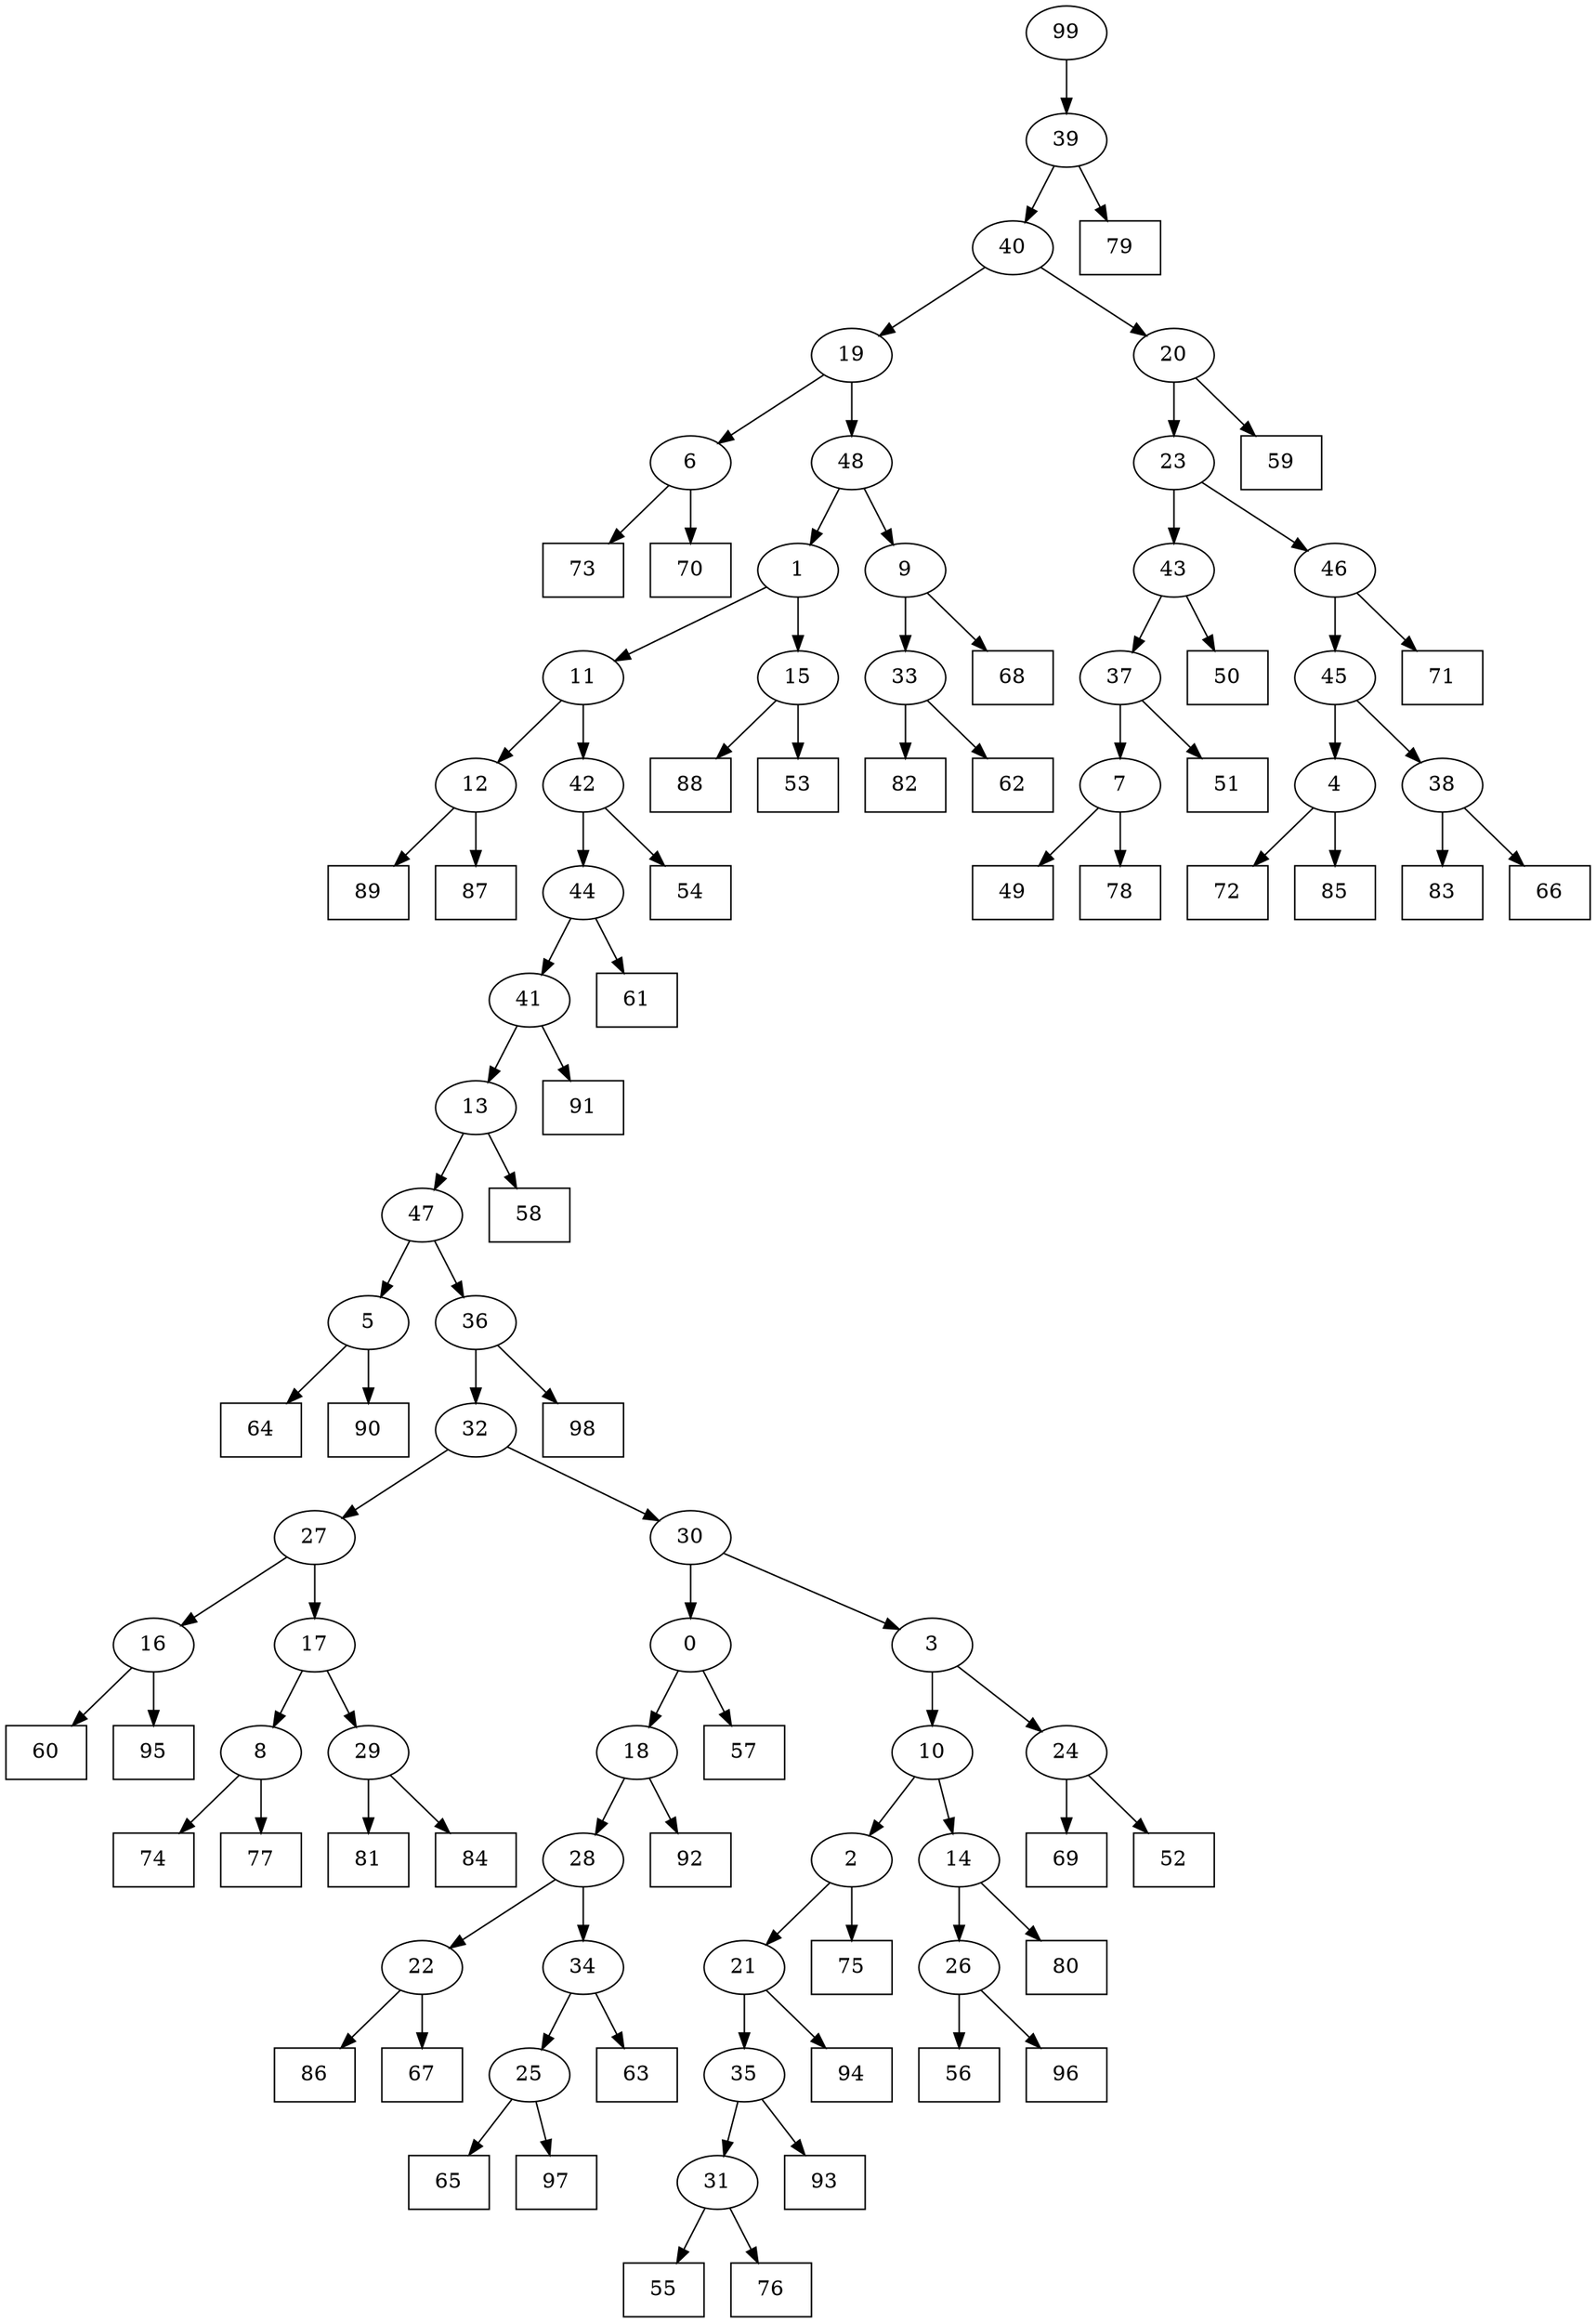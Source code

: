 digraph G {
0[label="0"];
1[label="1"];
2[label="2"];
3[label="3"];
4[label="4"];
5[label="5"];
6[label="6"];
7[label="7"];
8[label="8"];
9[label="9"];
10[label="10"];
11[label="11"];
12[label="12"];
13[label="13"];
14[label="14"];
15[label="15"];
16[label="16"];
17[label="17"];
18[label="18"];
19[label="19"];
20[label="20"];
21[label="21"];
22[label="22"];
23[label="23"];
24[label="24"];
25[label="25"];
26[label="26"];
27[label="27"];
28[label="28"];
29[label="29"];
30[label="30"];
31[label="31"];
32[label="32"];
33[label="33"];
34[label="34"];
35[label="35"];
36[label="36"];
37[label="37"];
38[label="38"];
39[label="39"];
40[label="40"];
41[label="41"];
42[label="42"];
43[label="43"];
44[label="44"];
45[label="45"];
46[label="46"];
47[label="47"];
48[label="48"];
49[shape=box,label="74"];
50[shape=box,label="60"];
51[shape=box,label="73"];
52[shape=box,label="79"];
53[shape=box,label="59"];
54[shape=box,label="77"];
55[shape=box,label="49"];
56[shape=box,label="94"];
57[shape=box,label="88"];
58[shape=box,label="93"];
59[shape=box,label="55"];
60[shape=box,label="64"];
61[shape=box,label="78"];
62[shape=box,label="83"];
63[shape=box,label="65"];
64[shape=box,label="95"];
65[shape=box,label="69"];
66[shape=box,label="66"];
67[shape=box,label="52"];
68[shape=box,label="97"];
69[shape=box,label="63"];
70[shape=box,label="56"];
71[shape=box,label="54"];
72[shape=box,label="86"];
73[shape=box,label="53"];
74[shape=box,label="82"];
75[shape=box,label="62"];
76[shape=box,label="89"];
77[shape=box,label="71"];
78[shape=box,label="51"];
79[shape=box,label="75"];
80[shape=box,label="58"];
81[shape=box,label="98"];
82[shape=box,label="80"];
83[shape=box,label="50"];
84[shape=box,label="91"];
85[shape=box,label="57"];
86[shape=box,label="92"];
87[shape=box,label="81"];
88[shape=box,label="67"];
89[shape=box,label="72"];
90[shape=box,label="84"];
91[shape=box,label="76"];
92[shape=box,label="90"];
93[shape=box,label="61"];
94[shape=box,label="70"];
95[shape=box,label="85"];
96[shape=box,label="87"];
97[shape=box,label="68"];
98[shape=box,label="96"];
99[label="99"];
12->96 ;
8->54 ;
9->97 ;
24->65 ;
18->86 ;
31->59 ;
33->75 ;
39->52 ;
40->20 ;
20->53 ;
7->61 ;
16->64 ;
5->60 ;
45->4 ;
34->69 ;
27->16 ;
16->50 ;
35->31 ;
29->87 ;
5->92 ;
12->76 ;
4->95 ;
41->84 ;
43->37 ;
6->51 ;
25->68 ;
22->88 ;
44->93 ;
43->83 ;
42->44 ;
26->70 ;
99->39 ;
23->46 ;
19->48 ;
23->43 ;
14->26 ;
26->98 ;
20->23 ;
0->18 ;
30->0 ;
7->55 ;
14->82 ;
24->67 ;
15->57 ;
1->11 ;
11->12 ;
39->40 ;
40->19 ;
33->74 ;
30->3 ;
3->24 ;
38->66 ;
21->35 ;
35->58 ;
13->80 ;
46->45 ;
32->27 ;
27->17 ;
4->89 ;
41->13 ;
6->94 ;
36->81 ;
44->41 ;
45->38 ;
38->62 ;
17->29 ;
29->90 ;
18->28 ;
48->9 ;
9->33 ;
48->1 ;
47->5 ;
36->32 ;
32->30 ;
31->91 ;
13->47 ;
47->36 ;
37->7 ;
17->8 ;
8->49 ;
46->77 ;
25->63 ;
37->78 ;
11->42 ;
42->71 ;
10->14 ;
10->2 ;
2->79 ;
3->10 ;
1->15 ;
15->73 ;
28->22 ;
22->72 ;
0->85 ;
28->34 ;
34->25 ;
19->6 ;
2->21 ;
21->56 ;
}

